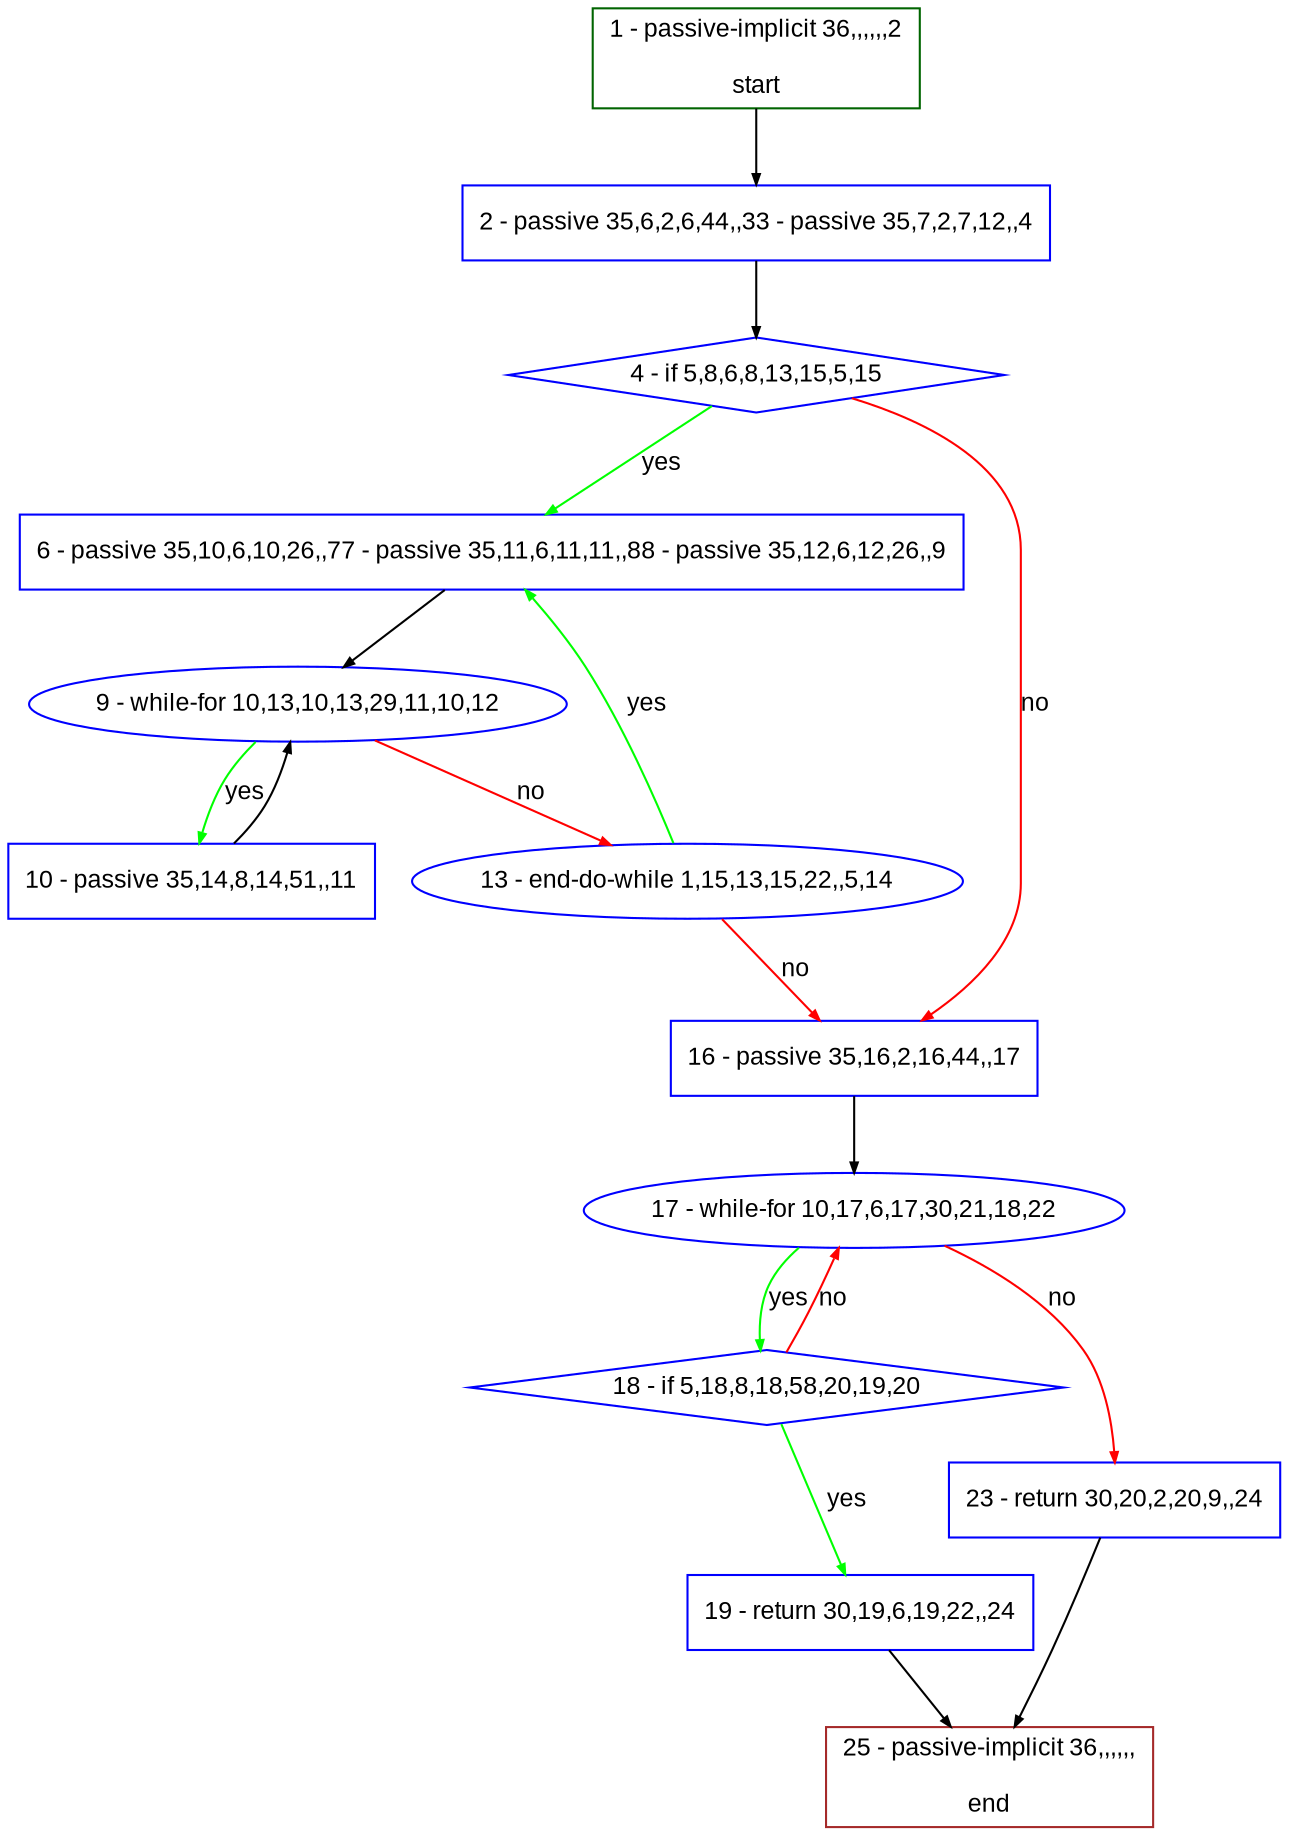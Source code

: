 digraph "" {
  graph [bgcolor="white", fillcolor="#FFFFCC", pack="true", packmode="clust", fontname="Arial", label="", fontsize="12", compound="true", style="rounded,filled"];
  node [node_initialized="no", fillcolor="white", fontname="Arial", label="", color="grey", fontsize="12", fixedsize="false", compound="true", shape="rectangle", style="filled"];
  edge [arrowtail="none", lhead="", fontcolor="black", fontname="Arial", label="", color="black", fontsize="12", arrowhead="normal", arrowsize="0.5", compound="true", ltail="", dir="forward"];
  __N1 [fillcolor="#ffffff", label="2 - passive 35,6,2,6,44,,33 - passive 35,7,2,7,12,,4", color="#0000ff", shape="box", style="filled"];
  __N2 [fillcolor="#ffffff", label="1 - passive-implicit 36,,,,,,2\n\nstart", color="#006400", shape="box", style="filled"];
  __N3 [fillcolor="#ffffff", label="4 - if 5,8,6,8,13,15,5,15", color="#0000ff", shape="diamond", style="filled"];
  __N4 [fillcolor="#ffffff", label="6 - passive 35,10,6,10,26,,77 - passive 35,11,6,11,11,,88 - passive 35,12,6,12,26,,9", color="#0000ff", shape="box", style="filled"];
  __N5 [fillcolor="#ffffff", label="16 - passive 35,16,2,16,44,,17", color="#0000ff", shape="box", style="filled"];
  __N6 [fillcolor="#ffffff", label="9 - while-for 10,13,10,13,29,11,10,12", color="#0000ff", shape="oval", style="filled"];
  __N7 [fillcolor="#ffffff", label="10 - passive 35,14,8,14,51,,11", color="#0000ff", shape="box", style="filled"];
  __N8 [fillcolor="#ffffff", label="13 - end-do-while 1,15,13,15,22,,5,14", color="#0000ff", shape="oval", style="filled"];
  __N9 [fillcolor="#ffffff", label="17 - while-for 10,17,6,17,30,21,18,22", color="#0000ff", shape="oval", style="filled"];
  __N10 [fillcolor="#ffffff", label="18 - if 5,18,8,18,58,20,19,20", color="#0000ff", shape="diamond", style="filled"];
  __N11 [fillcolor="#ffffff", label="23 - return 30,20,2,20,9,,24", color="#0000ff", shape="box", style="filled"];
  __N12 [fillcolor="#ffffff", label="19 - return 30,19,6,19,22,,24", color="#0000ff", shape="box", style="filled"];
  __N13 [fillcolor="#ffffff", label="25 - passive-implicit 36,,,,,,\n\nend", color="#a52a2a", shape="box", style="filled"];
  __N2 -> __N1 [arrowtail="none", color="#000000", label="", arrowhead="normal", dir="forward"];
  __N1 -> __N3 [arrowtail="none", color="#000000", label="", arrowhead="normal", dir="forward"];
  __N3 -> __N4 [arrowtail="none", color="#00ff00", label="yes", arrowhead="normal", dir="forward"];
  __N3 -> __N5 [arrowtail="none", color="#ff0000", label="no", arrowhead="normal", dir="forward"];
  __N4 -> __N6 [arrowtail="none", color="#000000", label="", arrowhead="normal", dir="forward"];
  __N6 -> __N7 [arrowtail="none", color="#00ff00", label="yes", arrowhead="normal", dir="forward"];
  __N7 -> __N6 [arrowtail="none", color="#000000", label="", arrowhead="normal", dir="forward"];
  __N6 -> __N8 [arrowtail="none", color="#ff0000", label="no", arrowhead="normal", dir="forward"];
  __N8 -> __N4 [arrowtail="none", color="#00ff00", label="yes", arrowhead="normal", dir="forward"];
  __N8 -> __N5 [arrowtail="none", color="#ff0000", label="no", arrowhead="normal", dir="forward"];
  __N5 -> __N9 [arrowtail="none", color="#000000", label="", arrowhead="normal", dir="forward"];
  __N9 -> __N10 [arrowtail="none", color="#00ff00", label="yes", arrowhead="normal", dir="forward"];
  __N10 -> __N9 [arrowtail="none", color="#ff0000", label="no", arrowhead="normal", dir="forward"];
  __N9 -> __N11 [arrowtail="none", color="#ff0000", label="no", arrowhead="normal", dir="forward"];
  __N10 -> __N12 [arrowtail="none", color="#00ff00", label="yes", arrowhead="normal", dir="forward"];
  __N12 -> __N13 [arrowtail="none", color="#000000", label="", arrowhead="normal", dir="forward"];
  __N11 -> __N13 [arrowtail="none", color="#000000", label="", arrowhead="normal", dir="forward"];
}
